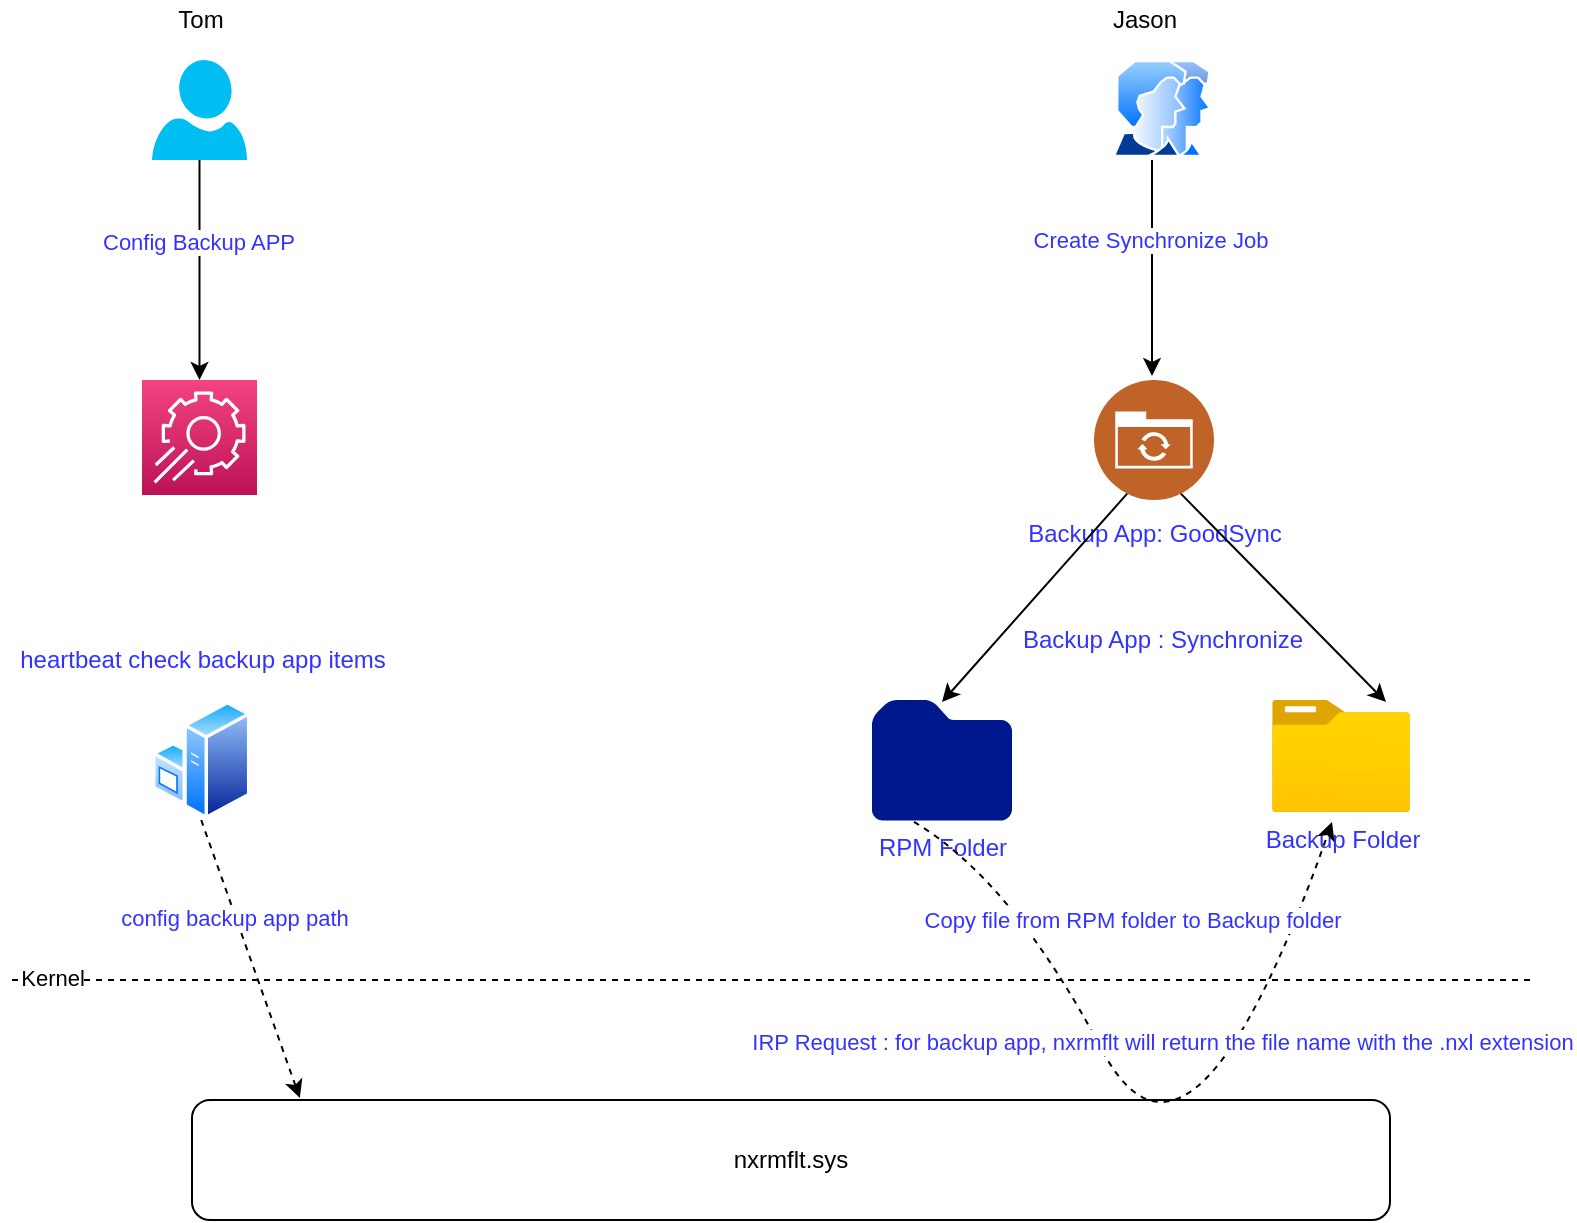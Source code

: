 <mxfile version="14.5.4" type="github">
  <diagram id="hzf8_sdcUa-K4uW4BbmH" name="Page-1">
    <mxGraphModel dx="1422" dy="789" grid="1" gridSize="10" guides="1" tooltips="1" connect="1" arrows="1" fold="1" page="1" pageScale="1" pageWidth="850" pageHeight="1100" math="0" shadow="0">
      <root>
        <mxCell id="0" />
        <mxCell id="1" parent="0" />
        <mxCell id="Pi0gEZVd3J4FXb9pj6LY-1" value="" style="verticalLabelPosition=bottom;html=1;verticalAlign=top;align=center;strokeColor=none;fillColor=#00BEF2;shape=mxgraph.azure.user;" parent="1" vertex="1">
          <mxGeometry x="120" y="40" width="47.5" height="50" as="geometry" />
        </mxCell>
        <mxCell id="Pi0gEZVd3J4FXb9pj6LY-5" value="" style="aspect=fixed;perimeter=ellipsePerimeter;html=1;align=center;shadow=0;dashed=0;spacingTop=3;image;image=img/lib/active_directory/user_accounts.svg;" parent="1" vertex="1">
          <mxGeometry x="600" y="40" width="50" height="48.5" as="geometry" />
        </mxCell>
        <mxCell id="Pi0gEZVd3J4FXb9pj6LY-9" value="" style="points=[[0,0,0],[0.25,0,0],[0.5,0,0],[0.75,0,0],[1,0,0],[0,1,0],[0.25,1,0],[0.5,1,0],[0.75,1,0],[1,1,0],[0,0.25,0],[0,0.5,0],[0,0.75,0],[1,0.25,0],[1,0.5,0],[1,0.75,0]];points=[[0,0,0],[0.25,0,0],[0.5,0,0],[0.75,0,0],[1,0,0],[0,1,0],[0.25,1,0],[0.5,1,0],[0.75,1,0],[1,1,0],[0,0.25,0],[0,0.5,0],[0,0.75,0],[1,0.25,0],[1,0.5,0],[1,0.75,0]];outlineConnect=0;fontColor=#232F3E;gradientColor=#F34482;gradientDirection=north;fillColor=#BC1356;strokeColor=#ffffff;dashed=0;verticalLabelPosition=bottom;verticalAlign=top;align=center;html=1;fontSize=12;fontStyle=0;aspect=fixed;shape=mxgraph.aws4.resourceIcon;resIcon=mxgraph.aws4.app_config;" parent="1" vertex="1">
          <mxGeometry x="115" y="200" width="57.5" height="57.5" as="geometry" />
        </mxCell>
        <mxCell id="Pi0gEZVd3J4FXb9pj6LY-10" value="&lt;font color=&quot;#3333ff&quot;&gt;Backup App: GoodSync&lt;/font&gt;" style="aspect=fixed;perimeter=ellipsePerimeter;html=1;align=center;shadow=0;dashed=0;fontColor=#4277BB;labelBackgroundColor=#ffffff;fontSize=12;spacingTop=3;image;image=img/lib/ibm/social/file_sync.svg;" parent="1" vertex="1">
          <mxGeometry x="591" y="200" width="60" height="60" as="geometry" />
        </mxCell>
        <mxCell id="Pi0gEZVd3J4FXb9pj6LY-11" value="&lt;font color=&quot;#3333ff&quot;&gt;RPM Folder&lt;/font&gt;" style="aspect=fixed;pointerEvents=1;shadow=0;dashed=0;html=1;strokeColor=none;labelPosition=center;verticalLabelPosition=bottom;verticalAlign=top;align=center;fillColor=#00188D;shape=mxgraph.mscae.enterprise.folder" parent="1" vertex="1">
          <mxGeometry x="480" y="360" width="70" height="60.2" as="geometry" />
        </mxCell>
        <mxCell id="Pi0gEZVd3J4FXb9pj6LY-12" value="&lt;font color=&quot;#3333ff&quot;&gt;Backup Folder&lt;/font&gt;" style="aspect=fixed;html=1;points=[];align=center;image;fontSize=12;image=img/lib/azure2/general/Folder_Blank.svg;" parent="1" vertex="1">
          <mxGeometry x="680" y="360" width="69" height="56.0" as="geometry" />
        </mxCell>
        <mxCell id="Pi0gEZVd3J4FXb9pj6LY-13" value="" style="aspect=fixed;perimeter=ellipsePerimeter;html=1;align=center;shadow=0;dashed=0;spacingTop=3;image;image=img/lib/active_directory/windows_server.svg;" parent="1" vertex="1">
          <mxGeometry x="120" y="360" width="49.2" height="60" as="geometry" />
        </mxCell>
        <mxCell id="HDU8M65EIWruSyrM3Y6O-1" value="" style="endArrow=none;dashed=1;html=1;" edge="1" parent="1">
          <mxGeometry width="50" height="50" relative="1" as="geometry">
            <mxPoint x="50" y="500" as="sourcePoint" />
            <mxPoint x="810" y="500" as="targetPoint" />
          </mxGeometry>
        </mxCell>
        <mxCell id="HDU8M65EIWruSyrM3Y6O-19" value="Kernel" style="edgeLabel;html=1;align=center;verticalAlign=middle;resizable=0;points=[];" vertex="1" connectable="0" parent="HDU8M65EIWruSyrM3Y6O-1">
          <mxGeometry x="-0.947" y="1" relative="1" as="geometry">
            <mxPoint as="offset" />
          </mxGeometry>
        </mxCell>
        <mxCell id="HDU8M65EIWruSyrM3Y6O-2" value="nxrmflt.sys" style="rounded=1;whiteSpace=wrap;html=1;" vertex="1" parent="1">
          <mxGeometry x="140" y="560" width="599" height="60" as="geometry" />
        </mxCell>
        <mxCell id="HDU8M65EIWruSyrM3Y6O-3" value="" style="endArrow=classic;html=1;exitX=0.5;exitY=1;exitDx=0;exitDy=0;exitPerimeter=0;" edge="1" parent="1" source="Pi0gEZVd3J4FXb9pj6LY-1" target="Pi0gEZVd3J4FXb9pj6LY-9">
          <mxGeometry width="50" height="50" relative="1" as="geometry">
            <mxPoint x="400" y="430" as="sourcePoint" />
            <mxPoint x="450" y="380" as="targetPoint" />
          </mxGeometry>
        </mxCell>
        <mxCell id="HDU8M65EIWruSyrM3Y6O-5" value="&lt;font color=&quot;#3333ff&quot;&gt;Config Backup APP&lt;/font&gt;" style="edgeLabel;html=1;align=center;verticalAlign=middle;resizable=0;points=[];" vertex="1" connectable="0" parent="HDU8M65EIWruSyrM3Y6O-3">
          <mxGeometry x="-0.255" y="-1" relative="1" as="geometry">
            <mxPoint as="offset" />
          </mxGeometry>
        </mxCell>
        <mxCell id="HDU8M65EIWruSyrM3Y6O-6" value="" style="endArrow=classic;html=1;" edge="1" parent="1">
          <mxGeometry width="50" height="50" relative="1" as="geometry">
            <mxPoint x="620" y="90" as="sourcePoint" />
            <mxPoint x="620" y="198" as="targetPoint" />
          </mxGeometry>
        </mxCell>
        <mxCell id="HDU8M65EIWruSyrM3Y6O-7" value="&lt;font color=&quot;#3333ff&quot;&gt;Create Synchronize Job&lt;/font&gt;" style="edgeLabel;html=1;align=center;verticalAlign=middle;resizable=0;points=[];" vertex="1" connectable="0" parent="HDU8M65EIWruSyrM3Y6O-6">
          <mxGeometry x="-0.259" y="-1" relative="1" as="geometry">
            <mxPoint as="offset" />
          </mxGeometry>
        </mxCell>
        <mxCell id="HDU8M65EIWruSyrM3Y6O-8" value="" style="endArrow=classic;html=1;exitX=0.25;exitY=1;exitDx=0;exitDy=0;entryX=0.5;entryY=0.017;entryDx=0;entryDy=0;entryPerimeter=0;" edge="1" parent="1" source="Pi0gEZVd3J4FXb9pj6LY-10" target="Pi0gEZVd3J4FXb9pj6LY-11">
          <mxGeometry width="50" height="50" relative="1" as="geometry">
            <mxPoint x="400" y="330" as="sourcePoint" />
            <mxPoint x="450" y="280" as="targetPoint" />
          </mxGeometry>
        </mxCell>
        <mxCell id="HDU8M65EIWruSyrM3Y6O-9" value="" style="curved=1;endArrow=classic;html=1;exitX=0.3;exitY=1.013;exitDx=0;exitDy=0;exitPerimeter=0;dashed=1;" edge="1" parent="1" source="Pi0gEZVd3J4FXb9pj6LY-11">
          <mxGeometry width="50" height="50" relative="1" as="geometry">
            <mxPoint x="420" y="460" as="sourcePoint" />
            <mxPoint x="710" y="421" as="targetPoint" />
            <Array as="points">
              <mxPoint x="550" y="450" />
              <mxPoint x="640" y="620" />
            </Array>
          </mxGeometry>
        </mxCell>
        <mxCell id="HDU8M65EIWruSyrM3Y6O-10" value="&lt;font color=&quot;#3333ff&quot;&gt;IRP Request : for backup app, nxrmflt will return the file name with the .nxl extension&lt;/font&gt;" style="edgeLabel;html=1;align=center;verticalAlign=middle;resizable=0;points=[];" vertex="1" connectable="0" parent="HDU8M65EIWruSyrM3Y6O-9">
          <mxGeometry x="-0.403" y="-2" relative="1" as="geometry">
            <mxPoint x="39.31" y="8.31" as="offset" />
          </mxGeometry>
        </mxCell>
        <mxCell id="HDU8M65EIWruSyrM3Y6O-15" value="&lt;font color=&quot;#3333ff&quot;&gt;Copy file from RPM folder to Backup folder&lt;/font&gt;" style="edgeLabel;html=1;align=center;verticalAlign=middle;resizable=0;points=[];" vertex="1" connectable="0" parent="HDU8M65EIWruSyrM3Y6O-9">
          <mxGeometry x="-0.701" y="-7" relative="1" as="geometry">
            <mxPoint x="60.55" y="6.07" as="offset" />
          </mxGeometry>
        </mxCell>
        <mxCell id="HDU8M65EIWruSyrM3Y6O-11" value="" style="shape=image;html=1;verticalAlign=top;verticalLabelPosition=bottom;labelBackgroundColor=#ffffff;imageAspect=0;aspect=fixed;image=https://cdn3.iconfinder.com/data/icons/interface-8/128/InterfaceExpendet-01-128.png" vertex="1" parent="1">
          <mxGeometry x="89.6" y="240" width="110" height="110" as="geometry" />
        </mxCell>
        <mxCell id="HDU8M65EIWruSyrM3Y6O-13" value="&lt;font color=&quot;#3333ff&quot;&gt;heartbeat check backup app items&lt;/font&gt;" style="text;html=1;align=center;verticalAlign=middle;resizable=0;points=[];autosize=1;" vertex="1" parent="1">
          <mxGeometry x="44.6" y="330" width="200" height="20" as="geometry" />
        </mxCell>
        <mxCell id="HDU8M65EIWruSyrM3Y6O-14" value="" style="endArrow=classic;html=1;dashed=1;exitX=0.5;exitY=1;exitDx=0;exitDy=0;entryX=0.09;entryY=-0.017;entryDx=0;entryDy=0;entryPerimeter=0;" edge="1" parent="1" source="Pi0gEZVd3J4FXb9pj6LY-13" target="HDU8M65EIWruSyrM3Y6O-2">
          <mxGeometry width="50" height="50" relative="1" as="geometry">
            <mxPoint x="400" y="330" as="sourcePoint" />
            <mxPoint x="450" y="280" as="targetPoint" />
          </mxGeometry>
        </mxCell>
        <mxCell id="HDU8M65EIWruSyrM3Y6O-16" value="&lt;font color=&quot;#3333ff&quot;&gt;config backup app path&lt;/font&gt;" style="edgeLabel;html=1;align=center;verticalAlign=middle;resizable=0;points=[];" vertex="1" connectable="0" parent="HDU8M65EIWruSyrM3Y6O-14">
          <mxGeometry x="-0.299" y="-1" relative="1" as="geometry">
            <mxPoint as="offset" />
          </mxGeometry>
        </mxCell>
        <mxCell id="HDU8M65EIWruSyrM3Y6O-17" value="Tom" style="text;html=1;align=center;verticalAlign=middle;resizable=0;points=[];autosize=1;" vertex="1" parent="1">
          <mxGeometry x="123.75" y="10" width="40" height="20" as="geometry" />
        </mxCell>
        <mxCell id="HDU8M65EIWruSyrM3Y6O-18" value="Jason" style="text;html=1;align=center;verticalAlign=middle;resizable=0;points=[];autosize=1;" vertex="1" parent="1">
          <mxGeometry x="591" y="10" width="50" height="20" as="geometry" />
        </mxCell>
        <mxCell id="HDU8M65EIWruSyrM3Y6O-20" value="" style="endArrow=classic;html=1;exitX=0.75;exitY=1;exitDx=0;exitDy=0;entryX=0.826;entryY=0.018;entryDx=0;entryDy=0;entryPerimeter=0;" edge="1" parent="1" source="Pi0gEZVd3J4FXb9pj6LY-10" target="Pi0gEZVd3J4FXb9pj6LY-12">
          <mxGeometry width="50" height="50" relative="1" as="geometry">
            <mxPoint x="400" y="330" as="sourcePoint" />
            <mxPoint x="450" y="280" as="targetPoint" />
          </mxGeometry>
        </mxCell>
        <mxCell id="HDU8M65EIWruSyrM3Y6O-21" value="&lt;font color=&quot;#3333ff&quot;&gt;Backup App : Synchronize&lt;/font&gt;" style="text;html=1;align=center;verticalAlign=middle;resizable=0;points=[];autosize=1;" vertex="1" parent="1">
          <mxGeometry x="550" y="320" width="150" height="20" as="geometry" />
        </mxCell>
      </root>
    </mxGraphModel>
  </diagram>
</mxfile>

